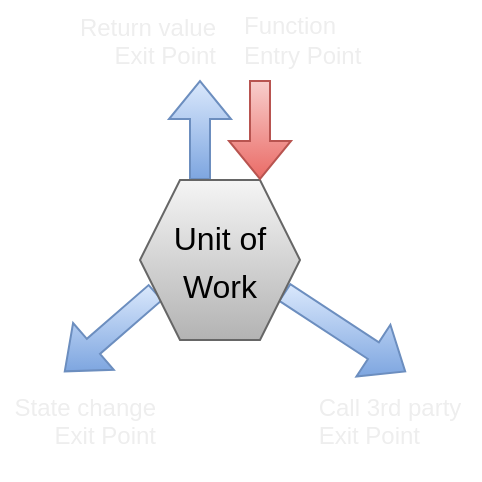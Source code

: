 <mxfile>
    <diagram id="HJe86CTtE1XGOyqKJsGc" name="Page-1">
        <mxGraphModel dx="1126" dy="1185" grid="1" gridSize="10" guides="1" tooltips="1" connect="1" arrows="1" fold="1" page="1" pageScale="1" pageWidth="827" pageHeight="1169" math="0" shadow="0">
            <root>
                <mxCell id="0"/>
                <mxCell id="1" parent="0"/>
                <mxCell id="4" style="edgeStyle=none;shape=flexArrow;hachureGap=4;html=1;exitX=0;exitY=0.75;exitDx=0;exitDy=0;fontFamily=Architects Daughter;fontSource=https%3A%2F%2Ffonts.googleapis.com%2Fcss%3Ffamily%3DArchitects%2BDaughter;fontSize=16;fillColor=#dae8fc;strokeColor=#6c8ebf;gradientColor=#7ea6e0;fontColor=#EEEEEE;labelBorderColor=none;rounded=0;entryX=0.4;entryY=-0.08;entryDx=0;entryDy=0;entryPerimeter=0;" edge="1" parent="1" source="2" target="12">
                    <mxGeometry relative="1" as="geometry">
                        <mxPoint x="30" y="200" as="targetPoint"/>
                    </mxGeometry>
                </mxCell>
                <mxCell id="5" style="edgeStyle=none;shape=flexArrow;hachureGap=4;html=1;exitX=1;exitY=0.75;exitDx=0;exitDy=0;fontFamily=Architects Daughter;fontSource=https%3A%2F%2Ffonts.googleapis.com%2Fcss%3Ffamily%3DArchitects%2BDaughter;fontSize=16;fillColor=#dae8fc;strokeColor=#6c8ebf;gradientColor=#7ea6e0;fontColor=#EEEEEE;labelBorderColor=none;rounded=0;entryX=0.589;entryY=-0.08;entryDx=0;entryDy=0;entryPerimeter=0;" edge="1" parent="1" source="2" target="13">
                    <mxGeometry relative="1" as="geometry">
                        <mxPoint x="210" y="190" as="targetPoint"/>
                    </mxGeometry>
                </mxCell>
                <mxCell id="8" style="edgeStyle=none;shape=flexArrow;hachureGap=4;html=1;exitX=0.375;exitY=0;exitDx=0;exitDy=0;fontFamily=Architects Daughter;fontSource=https%3A%2F%2Ffonts.googleapis.com%2Fcss%3Ffamily%3DArchitects%2BDaughter;fontSize=16;fillColor=#dae8fc;strokeColor=#6c8ebf;gradientColor=#7ea6e0;fontColor=#EEEEEE;labelBorderColor=none;rounded=0;" edge="1" parent="1" source="2">
                    <mxGeometry relative="1" as="geometry">
                        <mxPoint x="100" y="50" as="targetPoint"/>
                    </mxGeometry>
                </mxCell>
                <mxCell id="2" value="&lt;font face=&quot;Helvetica&quot; color=&quot;#000000&quot; style=&quot;font-size: 16px;&quot;&gt;Unit of Work&lt;/font&gt;" style="shape=hexagon;perimeter=hexagonPerimeter2;whiteSpace=wrap;html=1;fixedSize=1;hachureGap=4;fontFamily=Architects Daughter;fontSource=https%3A%2F%2Ffonts.googleapis.com%2Fcss%3Ffamily%3DArchitects%2BDaughter;fontSize=20;labelBorderColor=none;rounded=0;fillColor=#f5f5f5;gradientColor=#b3b3b3;strokeColor=#666666;fontColor=#111;" vertex="1" parent="1">
                    <mxGeometry x="70" y="100" width="80" height="80" as="geometry"/>
                </mxCell>
                <mxCell id="9" style="edgeStyle=none;shape=flexArrow;hachureGap=4;html=1;fontFamily=Architects Daughter;fontSource=https%3A%2F%2Ffonts.googleapis.com%2Fcss%3Ffamily%3DArchitects%2BDaughter;fontSize=16;fillColor=#f8cecc;strokeColor=#b85450;gradientColor=#ea6b66;fontColor=#EEEEEE;labelBorderColor=none;rounded=0;" edge="1" parent="1">
                    <mxGeometry relative="1" as="geometry">
                        <mxPoint x="130" y="100" as="targetPoint"/>
                        <mxPoint x="130" y="50" as="sourcePoint"/>
                    </mxGeometry>
                </mxCell>
                <mxCell id="10" value="&lt;font style=&quot;font-size: 12px;&quot;&gt;Function&lt;br&gt;Entry Point&lt;br&gt;&lt;/font&gt;" style="text;html=1;align=left;verticalAlign=middle;resizable=0;points=[];autosize=1;strokeColor=none;fillColor=none;fontSize=12;fontFamily=Helvetica;hachureGap=4;fontColor=#EEEEEE;labelBorderColor=none;rounded=0;" vertex="1" parent="1">
                    <mxGeometry x="120" y="10" width="80" height="40" as="geometry"/>
                </mxCell>
                <mxCell id="11" value="&lt;div style=&quot;&quot;&gt;&lt;span style=&quot;background-color: initial;&quot;&gt;Return value&lt;/span&gt;&lt;/div&gt;&lt;div style=&quot;&quot;&gt;&lt;span style=&quot;background-color: initial;&quot;&gt;Exit Point&lt;/span&gt;&lt;/div&gt;" style="text;whiteSpace=wrap;html=1;fontSize=12;fontFamily=Helvetica;align=right;fontColor=#EEEEEE;labelBorderColor=none;rounded=0;" vertex="1" parent="1">
                    <mxGeometry x="20" y="10" width="90" height="50" as="geometry"/>
                </mxCell>
                <mxCell id="12" value="&lt;div style=&quot;&quot;&gt;&lt;span style=&quot;background-color: initial;&quot;&gt;State change&lt;/span&gt;&lt;br&gt;&lt;/div&gt;&lt;div style=&quot;&quot;&gt;&lt;span style=&quot;background-color: initial;&quot;&gt;Exit Point&lt;/span&gt;&lt;/div&gt;" style="text;whiteSpace=wrap;html=1;fontSize=12;fontFamily=Helvetica;align=right;fontColor=#EEEEEE;labelBorderColor=none;rounded=0;" vertex="1" parent="1">
                    <mxGeometry y="200" width="80" height="50" as="geometry"/>
                </mxCell>
                <mxCell id="16" style="edgeStyle=none;html=1;" edge="1" parent="1" source="13">
                    <mxGeometry relative="1" as="geometry">
                        <mxPoint x="200" y="200" as="targetPoint"/>
                    </mxGeometry>
                </mxCell>
                <mxCell id="13" value="&lt;div style=&quot;text-align: left;&quot;&gt;&lt;span style=&quot;background-color: initial;&quot;&gt;Call 3rd party&lt;/span&gt;&lt;br&gt;&lt;/div&gt;&lt;div style=&quot;text-align: left;&quot;&gt;Exit Point&lt;span style=&quot;background-color: initial;&quot;&gt;&lt;br&gt;&lt;/span&gt;&lt;/div&gt;" style="text;whiteSpace=wrap;html=1;fontSize=12;fontFamily=Helvetica;align=center;fontColor=#EEEEEE;labelBorderColor=none;rounded=0;" vertex="1" parent="1">
                    <mxGeometry x="150" y="200" width="90" height="50" as="geometry"/>
                </mxCell>
            </root>
        </mxGraphModel>
    </diagram>
</mxfile>
